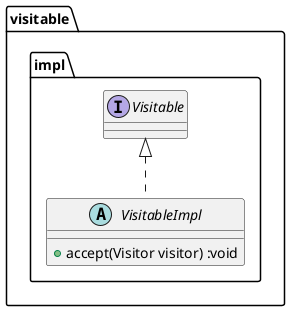 @startuml

package visitable.impl {
    abstract class visitable.impl.VisitableImpl  implements Visitable {
        + accept(Visitor visitor) :void
    }
  }

@enduml